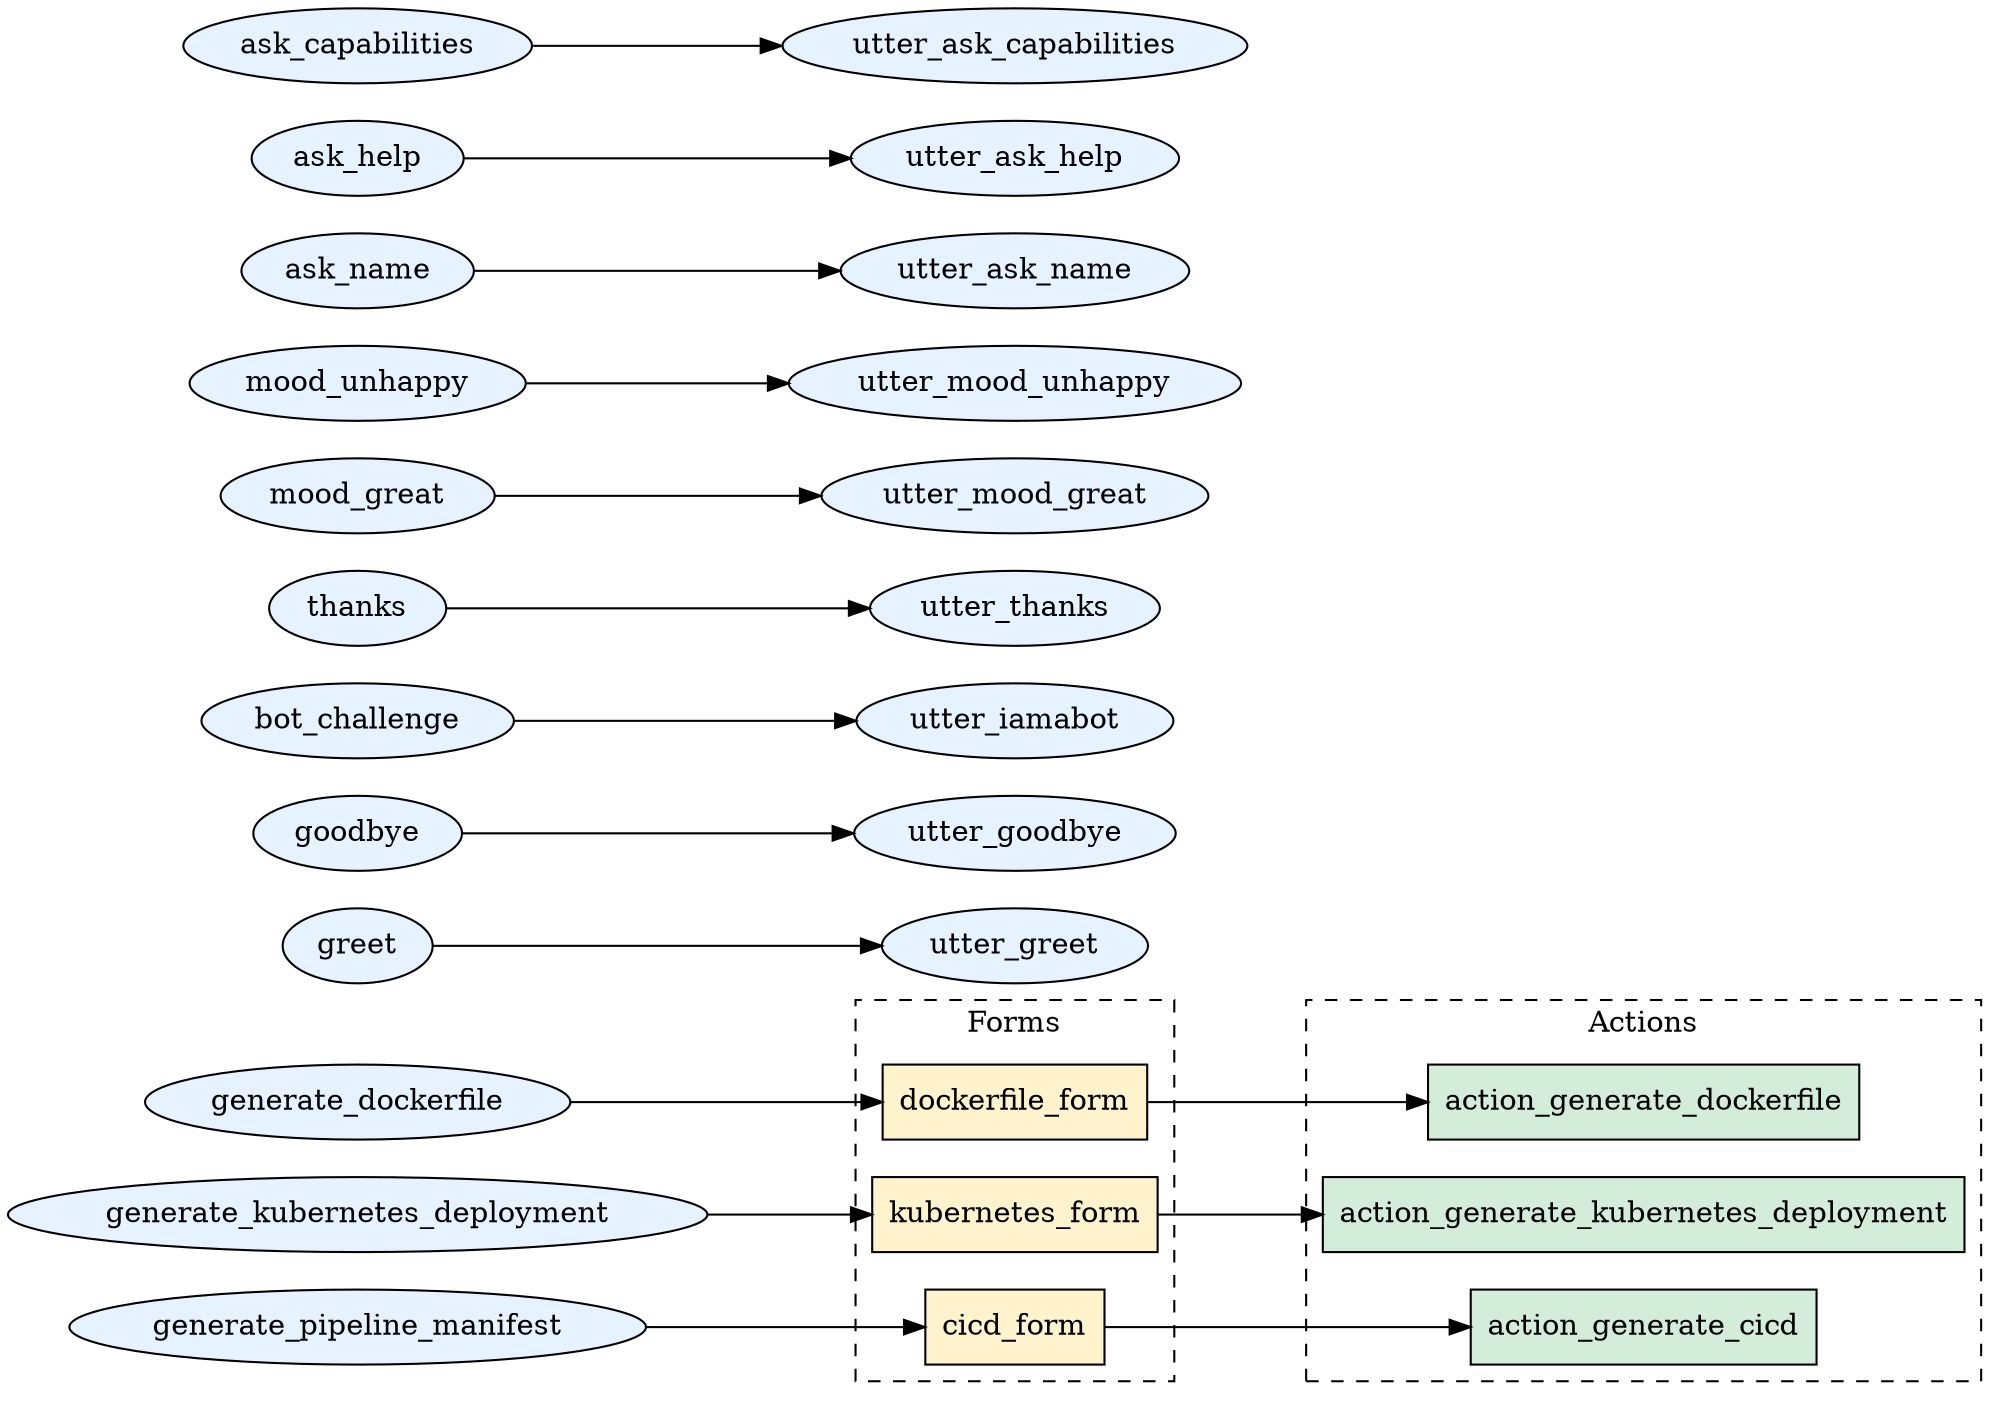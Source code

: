 digraph RasaBotFlow {
    rankdir=LR;
    node [shape=ellipse, style=filled, fillcolor="#E6F2FF"];

    subgraph cluster_forms {
        label = "Forms";
        style = dashed;
        node [shape=box, style=filled, fillcolor="#FFF3CD"];
        dockerfile_form;
        kubernetes_form;
        cicd_form;
    }

    subgraph cluster_actions {
        label = "Actions";
        style = dashed;
        node [shape=box, style=filled, fillcolor="#D4EDDA"];
        action_generate_dockerfile;
        action_generate_kubernetes_deployment;
        action_generate_cicd;
    }

    // Basic intents
    greet -> utter_greet;
    goodbye -> utter_goodbye;
    bot_challenge -> utter_iamabot;
    thanks -> utter_thanks;
    mood_great -> utter_mood_great;
    mood_unhappy -> utter_mood_unhappy;
    ask_name -> utter_ask_name;
    ask_help -> utter_ask_help;
    ask_capabilities -> utter_ask_capabilities;

    // Core processes
    generate_dockerfile -> dockerfile_form;
    dockerfile_form -> action_generate_dockerfile;

    generate_kubernetes_deployment -> kubernetes_form;
    kubernetes_form -> action_generate_kubernetes_deployment;

    generate_pipeline_manifest -> cicd_form;
    cicd_form -> action_generate_cicd;
}
